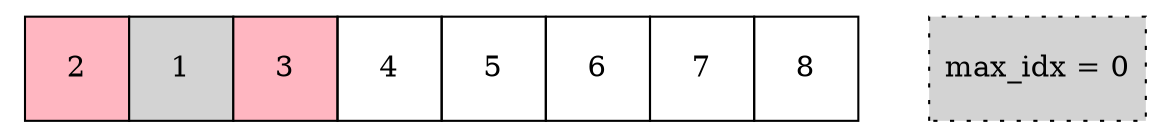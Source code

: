 digraph G
{
    node1
        [
        shape = none
            label = <<table border="0" cellspacing="0">
            <tr>
            <td port="port2" width="50" height="50" bgcolor="lightpink" border="1">2</td>
            <td port="port4" width="50" height="50" bgcolor="lightgray" border="1">1</td>
            <td port="port0" width="50" height="50" bgcolor="lightpink" border="1">3</td>
            <td port="port7" width="50" height="50" border="1">4</td>
            <td port="port3" width="50" height="50" border="1">5</td>
            <td port="port6" width="50" height="50" border="1">6</td>
            <td port="port1" width="50" height="50" border="1">7</td>
            <td port="port5" width="50" height="50" border="1">8</td>
            </tr>
            </table>>
        ]
    node2
    [
        shape = none
        label = <<table border="0" cellspacing="0">
                    <tr><td port="data" style="dotted" width="50" height="50" bgcolor="lightgray" border="1"> max_idx = 0 </td></tr>
                </table>>
    ]
}
